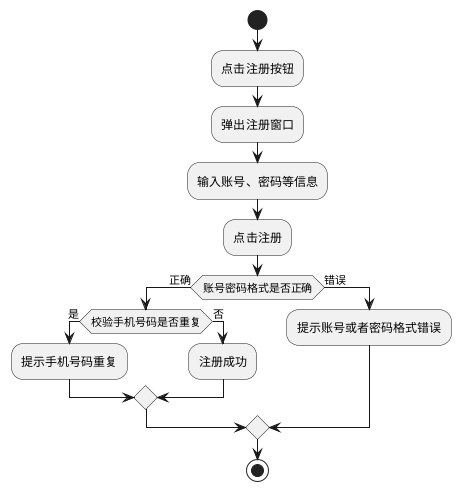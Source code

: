 @startuml

!pragma useVerticalIf on
start
:点击注册按钮;
:弹出注册窗口;
:输入账号、密码等信息;
:点击注册;
if (账号密码格式是否正确) then (正确)
    if (校验手机号码是否重复) is (是) then
      :提示手机号码重复;
    else (否)
      :注册成功;
    endif
else (错误)
    :提示账号或者密码格式错误;
endif

stop

@enduml
